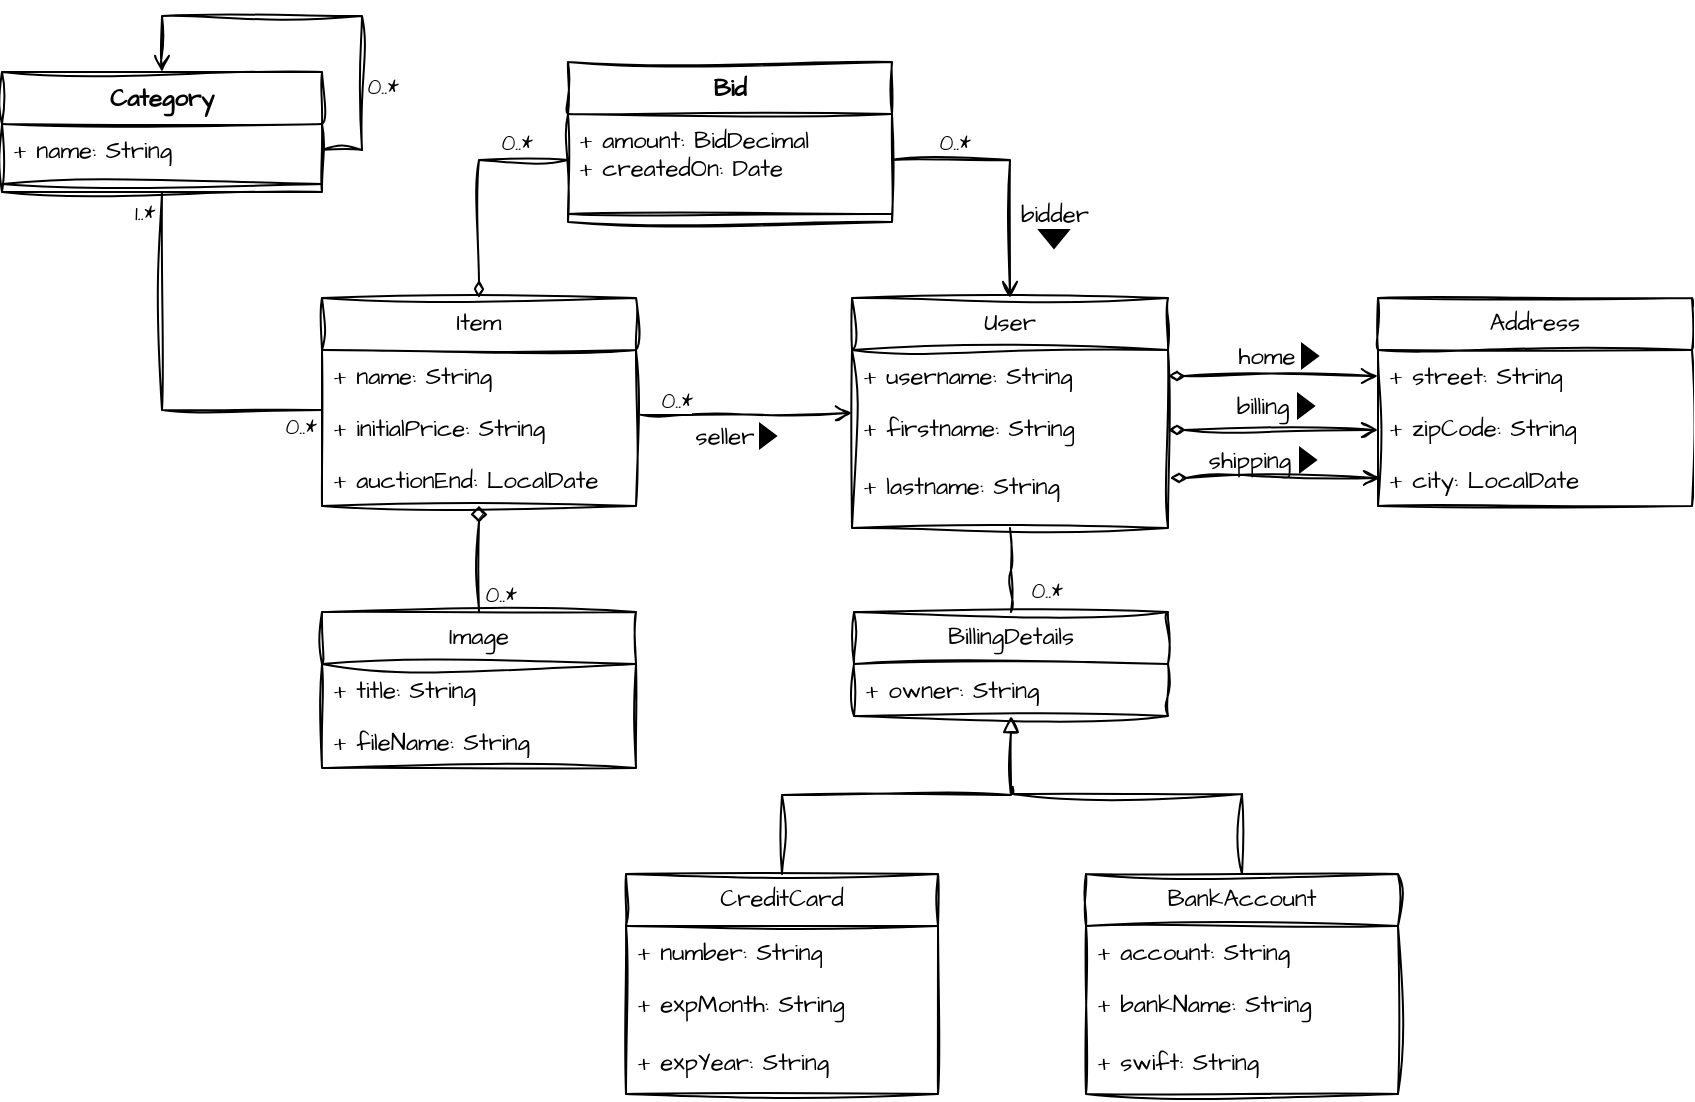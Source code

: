 <mxfile version="27.0.5">
  <diagram name="Page-1" id="e7e014a7-5840-1c2e-5031-d8a46d1fe8dd">
    <mxGraphModel dx="823" dy="589" grid="0" gridSize="10" guides="1" tooltips="1" connect="1" arrows="1" fold="1" page="1" pageScale="1" pageWidth="1169" pageHeight="826" background="none" math="0" shadow="0">
      <root>
        <mxCell id="0" />
        <mxCell id="1" parent="0" />
        <mxCell id="Zl65VLhQQUQDbp7KtbKe-51" style="edgeStyle=orthogonalEdgeStyle;rounded=0;sketch=1;hachureGap=4;jiggle=2;curveFitting=1;orthogonalLoop=1;jettySize=auto;html=1;fontFamily=Architects Daughter;fontSource=https%3A%2F%2Ffonts.googleapis.com%2Fcss%3Ffamily%3DArchitects%2BDaughter;endArrow=none;endFill=0;" parent="1" source="Zl65VLhQQUQDbp7KtbKe-41" target="Zl65VLhQQUQDbp7KtbKe-47" edge="1">
          <mxGeometry relative="1" as="geometry">
            <Array as="points">
              <mxPoint x="163" y="266" />
            </Array>
          </mxGeometry>
        </mxCell>
        <mxCell id="Zl65VLhQQUQDbp7KtbKe-52" value="1..*" style="edgeLabel;html=1;align=center;verticalAlign=middle;resizable=0;points=[];sketch=1;hachureGap=4;jiggle=2;curveFitting=1;fontFamily=Architects Daughter;fontSource=https%3A%2F%2Ffonts.googleapis.com%2Fcss%3Ffamily%3DArchitects%2BDaughter;" parent="Zl65VLhQQUQDbp7KtbKe-51" vertex="1" connectable="0">
          <mxGeometry x="-0.852" y="-1" relative="1" as="geometry">
            <mxPoint x="-8" y="-4" as="offset" />
          </mxGeometry>
        </mxCell>
        <mxCell id="Zl65VLhQQUQDbp7KtbKe-53" value="0..*" style="edgeLabel;html=1;align=center;verticalAlign=middle;resizable=0;points=[];sketch=1;hachureGap=4;jiggle=2;curveFitting=1;fontFamily=Architects Daughter;fontSource=https%3A%2F%2Ffonts.googleapis.com%2Fcss%3Ffamily%3DArchitects%2BDaughter;" parent="Zl65VLhQQUQDbp7KtbKe-51" vertex="1" connectable="0">
          <mxGeometry x="0.739" y="1" relative="1" as="geometry">
            <mxPoint x="13" y="9" as="offset" />
          </mxGeometry>
        </mxCell>
        <mxCell id="Zl65VLhQQUQDbp7KtbKe-41" value="Category" style="swimlane;fontStyle=1;align=center;verticalAlign=top;childLayout=stackLayout;horizontal=1;startSize=26;horizontalStack=0;resizeParent=1;resizeParentMax=0;resizeLast=0;collapsible=1;marginBottom=0;whiteSpace=wrap;html=1;sketch=1;hachureGap=4;jiggle=2;curveFitting=1;fontFamily=Architects Daughter;fontSource=https%3A%2F%2Ffonts.googleapis.com%2Fcss%3Ffamily%3DArchitects%2BDaughter;" parent="1" vertex="1">
          <mxGeometry x="83" y="97" width="160" height="60" as="geometry">
            <mxRectangle x="83" y="97" width="87" height="26" as="alternateBounds" />
          </mxGeometry>
        </mxCell>
        <mxCell id="Zl65VLhQQUQDbp7KtbKe-42" value="+ name: String" style="text;strokeColor=none;fillColor=none;align=left;verticalAlign=top;spacingLeft=4;spacingRight=4;overflow=hidden;rotatable=0;points=[[0,0.5],[1,0.5]];portConstraint=eastwest;whiteSpace=wrap;html=1;fontFamily=Architects Daughter;fontSource=https%3A%2F%2Ffonts.googleapis.com%2Fcss%3Ffamily%3DArchitects%2BDaughter;" parent="Zl65VLhQQUQDbp7KtbKe-41" vertex="1">
          <mxGeometry y="26" width="160" height="26" as="geometry" />
        </mxCell>
        <mxCell id="Zl65VLhQQUQDbp7KtbKe-43" value="" style="line;strokeWidth=1;fillColor=none;align=left;verticalAlign=middle;spacingTop=-1;spacingLeft=3;spacingRight=3;rotatable=0;labelPosition=right;points=[];portConstraint=eastwest;strokeColor=inherit;sketch=1;hachureGap=4;jiggle=2;curveFitting=1;fontFamily=Architects Daughter;fontSource=https%3A%2F%2Ffonts.googleapis.com%2Fcss%3Ffamily%3DArchitects%2BDaughter;" parent="Zl65VLhQQUQDbp7KtbKe-41" vertex="1">
          <mxGeometry y="52" width="160" height="8" as="geometry" />
        </mxCell>
        <mxCell id="Zl65VLhQQUQDbp7KtbKe-45" style="edgeStyle=orthogonalEdgeStyle;rounded=0;sketch=1;hachureGap=4;jiggle=2;curveFitting=1;orthogonalLoop=1;jettySize=auto;html=1;fontFamily=Architects Daughter;fontSource=https%3A%2F%2Ffonts.googleapis.com%2Fcss%3Ffamily%3DArchitects%2BDaughter;entryX=1;entryY=0.5;entryDx=0;entryDy=0;startArrow=open;startFill=0;endArrow=none;endFill=0;" parent="Zl65VLhQQUQDbp7KtbKe-41" source="Zl65VLhQQUQDbp7KtbKe-41" target="Zl65VLhQQUQDbp7KtbKe-42" edge="1">
          <mxGeometry relative="1" as="geometry">
            <mxPoint x="184.667" y="28" as="targetPoint" />
            <Array as="points">
              <mxPoint x="80" y="-28" />
              <mxPoint x="180" y="-28" />
              <mxPoint x="180" y="39" />
            </Array>
          </mxGeometry>
        </mxCell>
        <mxCell id="Zl65VLhQQUQDbp7KtbKe-46" value="0..*" style="edgeLabel;html=1;align=center;verticalAlign=middle;resizable=0;points=[];sketch=1;hachureGap=4;jiggle=2;curveFitting=1;fontFamily=Architects Daughter;fontSource=https%3A%2F%2Ffonts.googleapis.com%2Fcss%3Ffamily%3DArchitects%2BDaughter;" parent="Zl65VLhQQUQDbp7KtbKe-45" vertex="1" connectable="0">
          <mxGeometry x="0.507" y="-1" relative="1" as="geometry">
            <mxPoint x="11" y="1" as="offset" />
          </mxGeometry>
        </mxCell>
        <mxCell id="Zl65VLhQQUQDbp7KtbKe-47" value="Item" style="swimlane;fontStyle=0;childLayout=stackLayout;horizontal=1;startSize=26;fillColor=none;horizontalStack=0;resizeParent=1;resizeParentMax=0;resizeLast=0;collapsible=1;marginBottom=0;whiteSpace=wrap;html=1;sketch=1;hachureGap=4;jiggle=2;curveFitting=1;fontFamily=Architects Daughter;fontSource=https%3A%2F%2Ffonts.googleapis.com%2Fcss%3Ffamily%3DArchitects%2BDaughter;" parent="1" vertex="1">
          <mxGeometry x="243" y="210" width="157" height="104" as="geometry" />
        </mxCell>
        <mxCell id="Zl65VLhQQUQDbp7KtbKe-48" value="+ name: String" style="text;strokeColor=none;fillColor=none;align=left;verticalAlign=top;spacingLeft=4;spacingRight=4;overflow=hidden;rotatable=0;points=[[0,0.5],[1,0.5]];portConstraint=eastwest;whiteSpace=wrap;html=1;fontFamily=Architects Daughter;fontSource=https%3A%2F%2Ffonts.googleapis.com%2Fcss%3Ffamily%3DArchitects%2BDaughter;" parent="Zl65VLhQQUQDbp7KtbKe-47" vertex="1">
          <mxGeometry y="26" width="157" height="26" as="geometry" />
        </mxCell>
        <mxCell id="Zl65VLhQQUQDbp7KtbKe-49" value="+ initialPrice: String" style="text;strokeColor=none;fillColor=none;align=left;verticalAlign=top;spacingLeft=4;spacingRight=4;overflow=hidden;rotatable=0;points=[[0,0.5],[1,0.5]];portConstraint=eastwest;whiteSpace=wrap;html=1;fontFamily=Architects Daughter;fontSource=https%3A%2F%2Ffonts.googleapis.com%2Fcss%3Ffamily%3DArchitects%2BDaughter;" parent="Zl65VLhQQUQDbp7KtbKe-47" vertex="1">
          <mxGeometry y="52" width="157" height="26" as="geometry" />
        </mxCell>
        <mxCell id="Zl65VLhQQUQDbp7KtbKe-50" value="+ auctionEnd: LocalDate" style="text;strokeColor=none;fillColor=none;align=left;verticalAlign=top;spacingLeft=4;spacingRight=4;overflow=hidden;rotatable=0;points=[[0,0.5],[1,0.5]];portConstraint=eastwest;whiteSpace=wrap;html=1;fontFamily=Architects Daughter;fontSource=https%3A%2F%2Ffonts.googleapis.com%2Fcss%3Ffamily%3DArchitects%2BDaughter;" parent="Zl65VLhQQUQDbp7KtbKe-47" vertex="1">
          <mxGeometry y="78" width="157" height="26" as="geometry" />
        </mxCell>
        <mxCell id="Zl65VLhQQUQDbp7KtbKe-58" style="edgeStyle=orthogonalEdgeStyle;rounded=0;sketch=1;hachureGap=4;jiggle=2;curveFitting=1;orthogonalLoop=1;jettySize=auto;html=1;entryX=0.5;entryY=1;entryDx=0;entryDy=0;fontFamily=Architects Daughter;fontSource=https%3A%2F%2Ffonts.googleapis.com%2Fcss%3Ffamily%3DArchitects%2BDaughter;endArrow=diamond;endFill=1;" parent="1" source="Zl65VLhQQUQDbp7KtbKe-54" target="Zl65VLhQQUQDbp7KtbKe-47" edge="1">
          <mxGeometry relative="1" as="geometry" />
        </mxCell>
        <mxCell id="Zl65VLhQQUQDbp7KtbKe-59" value="0..*" style="edgeLabel;html=1;align=center;verticalAlign=middle;resizable=0;points=[];sketch=1;hachureGap=4;jiggle=2;curveFitting=1;fontFamily=Architects Daughter;fontSource=https%3A%2F%2Ffonts.googleapis.com%2Fcss%3Ffamily%3DArchitects%2BDaughter;" parent="Zl65VLhQQUQDbp7KtbKe-58" vertex="1" connectable="0">
          <mxGeometry x="-0.069" y="3" relative="1" as="geometry">
            <mxPoint x="13" y="15" as="offset" />
          </mxGeometry>
        </mxCell>
        <mxCell id="Zl65VLhQQUQDbp7KtbKe-54" value="Image" style="swimlane;fontStyle=0;childLayout=stackLayout;horizontal=1;startSize=26;fillColor=none;horizontalStack=0;resizeParent=1;resizeParentMax=0;resizeLast=0;collapsible=1;marginBottom=0;whiteSpace=wrap;html=1;sketch=1;hachureGap=4;jiggle=2;curveFitting=1;fontFamily=Architects Daughter;fontSource=https%3A%2F%2Ffonts.googleapis.com%2Fcss%3Ffamily%3DArchitects%2BDaughter;" parent="1" vertex="1">
          <mxGeometry x="243" y="367" width="157" height="78" as="geometry" />
        </mxCell>
        <mxCell id="Zl65VLhQQUQDbp7KtbKe-55" value="+ title: String" style="text;strokeColor=none;fillColor=none;align=left;verticalAlign=top;spacingLeft=4;spacingRight=4;overflow=hidden;rotatable=0;points=[[0,0.5],[1,0.5]];portConstraint=eastwest;whiteSpace=wrap;html=1;fontFamily=Architects Daughter;fontSource=https%3A%2F%2Ffonts.googleapis.com%2Fcss%3Ffamily%3DArchitects%2BDaughter;" parent="Zl65VLhQQUQDbp7KtbKe-54" vertex="1">
          <mxGeometry y="26" width="157" height="26" as="geometry" />
        </mxCell>
        <mxCell id="Zl65VLhQQUQDbp7KtbKe-56" value="+ fileName: String" style="text;strokeColor=none;fillColor=none;align=left;verticalAlign=top;spacingLeft=4;spacingRight=4;overflow=hidden;rotatable=0;points=[[0,0.5],[1,0.5]];portConstraint=eastwest;whiteSpace=wrap;html=1;fontFamily=Architects Daughter;fontSource=https%3A%2F%2Ffonts.googleapis.com%2Fcss%3Ffamily%3DArchitects%2BDaughter;" parent="Zl65VLhQQUQDbp7KtbKe-54" vertex="1">
          <mxGeometry y="52" width="157" height="26" as="geometry" />
        </mxCell>
        <mxCell id="Zl65VLhQQUQDbp7KtbKe-60" value="User" style="swimlane;fontStyle=0;childLayout=stackLayout;horizontal=1;startSize=26;fillColor=none;horizontalStack=0;resizeParent=1;resizeParentMax=0;resizeLast=0;collapsible=1;marginBottom=0;whiteSpace=wrap;html=1;sketch=1;hachureGap=4;jiggle=2;curveFitting=1;fontFamily=Architects Daughter;fontSource=https%3A%2F%2Ffonts.googleapis.com%2Fcss%3Ffamily%3DArchitects%2BDaughter;" parent="1" vertex="1">
          <mxGeometry x="508" y="210" width="158" height="115" as="geometry" />
        </mxCell>
        <mxCell id="Zl65VLhQQUQDbp7KtbKe-61" value="+ username: String" style="text;strokeColor=none;fillColor=none;align=left;verticalAlign=top;spacingLeft=4;spacingRight=4;overflow=hidden;rotatable=0;points=[[0,0.5],[1,0.5]];portConstraint=eastwest;whiteSpace=wrap;html=1;fontFamily=Architects Daughter;fontSource=https%3A%2F%2Ffonts.googleapis.com%2Fcss%3Ffamily%3DArchitects%2BDaughter;" parent="Zl65VLhQQUQDbp7KtbKe-60" vertex="1">
          <mxGeometry y="26" width="158" height="26" as="geometry" />
        </mxCell>
        <mxCell id="Zl65VLhQQUQDbp7KtbKe-62" value="+ firstname: String&lt;div&gt;&lt;br&gt;&lt;div&gt;+ lastname: String&lt;/div&gt;&lt;/div&gt;" style="text;strokeColor=none;fillColor=none;align=left;verticalAlign=top;spacingLeft=4;spacingRight=4;overflow=hidden;rotatable=0;points=[[0,0.5],[1,0.5]];portConstraint=eastwest;whiteSpace=wrap;html=1;fontFamily=Architects Daughter;fontSource=https%3A%2F%2Ffonts.googleapis.com%2Fcss%3Ffamily%3DArchitects%2BDaughter;" parent="Zl65VLhQQUQDbp7KtbKe-60" vertex="1">
          <mxGeometry y="52" width="158" height="63" as="geometry" />
        </mxCell>
        <mxCell id="Zl65VLhQQUQDbp7KtbKe-64" style="edgeStyle=orthogonalEdgeStyle;rounded=0;sketch=1;hachureGap=4;jiggle=2;curveFitting=1;orthogonalLoop=1;jettySize=auto;html=1;entryX=0;entryY=0.5;entryDx=0;entryDy=0;fontFamily=Architects Daughter;fontSource=https%3A%2F%2Ffonts.googleapis.com%2Fcss%3Ffamily%3DArchitects%2BDaughter;exitX=1.015;exitY=0.244;exitDx=0;exitDy=0;exitPerimeter=0;endArrow=open;endFill=0;" parent="1" source="Zl65VLhQQUQDbp7KtbKe-49" target="Zl65VLhQQUQDbp7KtbKe-60" edge="1">
          <mxGeometry relative="1" as="geometry" />
        </mxCell>
        <mxCell id="Zl65VLhQQUQDbp7KtbKe-66" value="0..*" style="edgeLabel;html=1;align=center;verticalAlign=middle;resizable=0;points=[];sketch=1;hachureGap=4;jiggle=2;curveFitting=1;fontFamily=Architects Daughter;fontSource=https%3A%2F%2Ffonts.googleapis.com%2Fcss%3Ffamily%3DArchitects%2BDaughter;" parent="Zl65VLhQQUQDbp7KtbKe-64" vertex="1" connectable="0">
          <mxGeometry x="-0.577" y="2" relative="1" as="geometry">
            <mxPoint x="-5" y="-6" as="offset" />
          </mxGeometry>
        </mxCell>
        <mxCell id="Zl65VLhQQUQDbp7KtbKe-70" value="Bid" style="swimlane;fontStyle=1;align=center;verticalAlign=top;childLayout=stackLayout;horizontal=1;startSize=26;horizontalStack=0;resizeParent=1;resizeParentMax=0;resizeLast=0;collapsible=1;marginBottom=0;whiteSpace=wrap;html=1;sketch=1;hachureGap=4;jiggle=2;curveFitting=1;fontFamily=Architects Daughter;fontSource=https%3A%2F%2Ffonts.googleapis.com%2Fcss%3Ffamily%3DArchitects%2BDaughter;" parent="1" vertex="1">
          <mxGeometry x="366" y="92" width="162" height="80" as="geometry">
            <mxRectangle x="83" y="97" width="87" height="26" as="alternateBounds" />
          </mxGeometry>
        </mxCell>
        <mxCell id="Zl65VLhQQUQDbp7KtbKe-71" value="+ amount: BidDecimal&lt;div&gt;+ createdOn: Date&lt;/div&gt;" style="text;strokeColor=none;fillColor=none;align=left;verticalAlign=top;spacingLeft=4;spacingRight=4;overflow=hidden;rotatable=0;points=[[0,0.5],[1,0.5]];portConstraint=eastwest;whiteSpace=wrap;html=1;fontFamily=Architects Daughter;fontSource=https%3A%2F%2Ffonts.googleapis.com%2Fcss%3Ffamily%3DArchitects%2BDaughter;" parent="Zl65VLhQQUQDbp7KtbKe-70" vertex="1">
          <mxGeometry y="26" width="162" height="46" as="geometry" />
        </mxCell>
        <mxCell id="Zl65VLhQQUQDbp7KtbKe-72" value="" style="line;strokeWidth=1;fillColor=none;align=left;verticalAlign=middle;spacingTop=-1;spacingLeft=3;spacingRight=3;rotatable=0;labelPosition=right;points=[];portConstraint=eastwest;strokeColor=inherit;sketch=1;hachureGap=4;jiggle=2;curveFitting=1;fontFamily=Architects Daughter;fontSource=https%3A%2F%2Ffonts.googleapis.com%2Fcss%3Ffamily%3DArchitects%2BDaughter;" parent="Zl65VLhQQUQDbp7KtbKe-70" vertex="1">
          <mxGeometry y="72" width="162" height="8" as="geometry" />
        </mxCell>
        <mxCell id="Zl65VLhQQUQDbp7KtbKe-76" style="edgeStyle=orthogonalEdgeStyle;rounded=0;sketch=1;hachureGap=4;jiggle=2;curveFitting=1;orthogonalLoop=1;jettySize=auto;html=1;fontFamily=Architects Daughter;fontSource=https%3A%2F%2Ffonts.googleapis.com%2Fcss%3Ffamily%3DArchitects%2BDaughter;endArrow=diamondThin;endFill=1;" parent="1" source="Zl65VLhQQUQDbp7KtbKe-71" target="Zl65VLhQQUQDbp7KtbKe-47" edge="1">
          <mxGeometry relative="1" as="geometry" />
        </mxCell>
        <mxCell id="Zl65VLhQQUQDbp7KtbKe-101" value="0..*" style="edgeLabel;html=1;align=center;verticalAlign=middle;resizable=0;points=[];sketch=1;hachureGap=4;jiggle=2;curveFitting=1;fontFamily=Architects Daughter;fontSource=https%3A%2F%2Ffonts.googleapis.com%2Fcss%3Ffamily%3DArchitects%2BDaughter;" parent="Zl65VLhQQUQDbp7KtbKe-76" vertex="1" connectable="0">
          <mxGeometry x="-0.43" y="1" relative="1" as="geometry">
            <mxPoint x="6" y="-10" as="offset" />
          </mxGeometry>
        </mxCell>
        <mxCell id="Zl65VLhQQUQDbp7KtbKe-77" style="edgeStyle=orthogonalEdgeStyle;rounded=0;sketch=1;hachureGap=4;jiggle=2;curveFitting=1;orthogonalLoop=1;jettySize=auto;html=1;fontFamily=Architects Daughter;fontSource=https%3A%2F%2Ffonts.googleapis.com%2Fcss%3Ffamily%3DArchitects%2BDaughter;endArrow=open;endFill=0;" parent="1" source="Zl65VLhQQUQDbp7KtbKe-71" target="Zl65VLhQQUQDbp7KtbKe-60" edge="1">
          <mxGeometry relative="1" as="geometry" />
        </mxCell>
        <mxCell id="Zl65VLhQQUQDbp7KtbKe-102" value="0..*" style="edgeLabel;html=1;align=center;verticalAlign=middle;resizable=0;points=[];sketch=1;hachureGap=4;jiggle=2;curveFitting=1;fontFamily=Architects Daughter;fontSource=https%3A%2F%2Ffonts.googleapis.com%2Fcss%3Ffamily%3DArchitects%2BDaughter;" parent="Zl65VLhQQUQDbp7KtbKe-77" vertex="1" connectable="0">
          <mxGeometry x="-0.318" y="1" relative="1" as="geometry">
            <mxPoint x="-13" y="-8" as="offset" />
          </mxGeometry>
        </mxCell>
        <mxCell id="Zl65VLhQQUQDbp7KtbKe-79" value="" style="group" parent="1" vertex="1" connectable="0">
          <mxGeometry x="426" y="272" width="44" height="15" as="geometry" />
        </mxCell>
        <mxCell id="Zl65VLhQQUQDbp7KtbKe-67" value="seller" style="text;html=1;align=center;verticalAlign=middle;whiteSpace=wrap;rounded=0;fontFamily=Architects Daughter;fontSource=https%3A%2F%2Ffonts.googleapis.com%2Fcss%3Ffamily%3DArchitects%2BDaughter;" parent="Zl65VLhQQUQDbp7KtbKe-79" vertex="1">
          <mxGeometry width="37" height="15" as="geometry" />
        </mxCell>
        <mxCell id="Zl65VLhQQUQDbp7KtbKe-69" value="" style="shape=mxgraph.arrows2.wedgeArrow;html=1;bendable=0;startWidth=6;fillColor=strokeColor;defaultFillColor=invert;defaultGradientColor=invert;rounded=0;" parent="Zl65VLhQQUQDbp7KtbKe-79" edge="1">
          <mxGeometry width="100" height="100" relative="1" as="geometry">
            <mxPoint x="36" y="7" as="sourcePoint" />
            <mxPoint x="44" y="7" as="targetPoint" />
          </mxGeometry>
        </mxCell>
        <mxCell id="Zl65VLhQQUQDbp7KtbKe-80" value="Address" style="swimlane;fontStyle=0;childLayout=stackLayout;horizontal=1;startSize=26;fillColor=none;horizontalStack=0;resizeParent=1;resizeParentMax=0;resizeLast=0;collapsible=1;marginBottom=0;whiteSpace=wrap;html=1;sketch=1;hachureGap=4;jiggle=2;curveFitting=1;fontFamily=Architects Daughter;fontSource=https%3A%2F%2Ffonts.googleapis.com%2Fcss%3Ffamily%3DArchitects%2BDaughter;" parent="1" vertex="1">
          <mxGeometry x="771" y="210" width="157" height="104" as="geometry" />
        </mxCell>
        <mxCell id="Zl65VLhQQUQDbp7KtbKe-81" value="+ street: String" style="text;strokeColor=none;fillColor=none;align=left;verticalAlign=top;spacingLeft=4;spacingRight=4;overflow=hidden;rotatable=0;points=[[0,0.5],[1,0.5]];portConstraint=eastwest;whiteSpace=wrap;html=1;fontFamily=Architects Daughter;fontSource=https%3A%2F%2Ffonts.googleapis.com%2Fcss%3Ffamily%3DArchitects%2BDaughter;" parent="Zl65VLhQQUQDbp7KtbKe-80" vertex="1">
          <mxGeometry y="26" width="157" height="26" as="geometry" />
        </mxCell>
        <mxCell id="Zl65VLhQQUQDbp7KtbKe-82" value="+ zipCode: String" style="text;strokeColor=none;fillColor=none;align=left;verticalAlign=top;spacingLeft=4;spacingRight=4;overflow=hidden;rotatable=0;points=[[0,0.5],[1,0.5]];portConstraint=eastwest;whiteSpace=wrap;html=1;fontFamily=Architects Daughter;fontSource=https%3A%2F%2Ffonts.googleapis.com%2Fcss%3Ffamily%3DArchitects%2BDaughter;" parent="Zl65VLhQQUQDbp7KtbKe-80" vertex="1">
          <mxGeometry y="52" width="157" height="26" as="geometry" />
        </mxCell>
        <mxCell id="Zl65VLhQQUQDbp7KtbKe-83" value="+ city: LocalDate" style="text;strokeColor=none;fillColor=none;align=left;verticalAlign=top;spacingLeft=4;spacingRight=4;overflow=hidden;rotatable=0;points=[[0,0.5],[1,0.5]];portConstraint=eastwest;whiteSpace=wrap;html=1;fontFamily=Architects Daughter;fontSource=https%3A%2F%2Ffonts.googleapis.com%2Fcss%3Ffamily%3DArchitects%2BDaughter;" parent="Zl65VLhQQUQDbp7KtbKe-80" vertex="1">
          <mxGeometry y="78" width="157" height="26" as="geometry" />
        </mxCell>
        <mxCell id="Zl65VLhQQUQDbp7KtbKe-84" style="edgeStyle=orthogonalEdgeStyle;rounded=0;sketch=1;hachureGap=4;jiggle=2;curveFitting=1;orthogonalLoop=1;jettySize=auto;html=1;entryX=0;entryY=0.5;entryDx=0;entryDy=0;fontFamily=Architects Daughter;fontSource=https%3A%2F%2Ffonts.googleapis.com%2Fcss%3Ffamily%3DArchitects%2BDaughter;startArrow=diamondThin;startFill=1;endArrow=open;endFill=0;" parent="1" source="Zl65VLhQQUQDbp7KtbKe-61" target="Zl65VLhQQUQDbp7KtbKe-81" edge="1">
          <mxGeometry relative="1" as="geometry" />
        </mxCell>
        <mxCell id="Zl65VLhQQUQDbp7KtbKe-85" value="" style="group" parent="1" vertex="1" connectable="0">
          <mxGeometry x="697" y="232" width="44" height="15" as="geometry" />
        </mxCell>
        <mxCell id="Zl65VLhQQUQDbp7KtbKe-86" value="home" style="text;html=1;align=center;verticalAlign=middle;whiteSpace=wrap;rounded=0;fontFamily=Architects Daughter;fontSource=https%3A%2F%2Ffonts.googleapis.com%2Fcss%3Ffamily%3DArchitects%2BDaughter;" parent="Zl65VLhQQUQDbp7KtbKe-85" vertex="1">
          <mxGeometry width="37" height="15" as="geometry" />
        </mxCell>
        <mxCell id="Zl65VLhQQUQDbp7KtbKe-87" value="" style="shape=mxgraph.arrows2.wedgeArrow;html=1;bendable=0;startWidth=6;fillColor=strokeColor;defaultFillColor=invert;defaultGradientColor=invert;rounded=0;" parent="Zl65VLhQQUQDbp7KtbKe-85" edge="1">
          <mxGeometry width="100" height="100" relative="1" as="geometry">
            <mxPoint x="36" y="7" as="sourcePoint" />
            <mxPoint x="44" y="7" as="targetPoint" />
          </mxGeometry>
        </mxCell>
        <mxCell id="Zl65VLhQQUQDbp7KtbKe-88" style="edgeStyle=orthogonalEdgeStyle;rounded=0;sketch=1;hachureGap=4;jiggle=2;curveFitting=1;orthogonalLoop=1;jettySize=auto;html=1;entryX=0;entryY=0.5;entryDx=0;entryDy=0;fontFamily=Architects Daughter;fontSource=https%3A%2F%2Ffonts.googleapis.com%2Fcss%3Ffamily%3DArchitects%2BDaughter;startArrow=diamondThin;startFill=1;endArrow=open;endFill=0;" parent="1" edge="1">
          <mxGeometry relative="1" as="geometry">
            <mxPoint x="666" y="276" as="sourcePoint" />
            <mxPoint x="771" y="276" as="targetPoint" />
          </mxGeometry>
        </mxCell>
        <mxCell id="Zl65VLhQQUQDbp7KtbKe-90" value="" style="group" parent="1" vertex="1" connectable="0">
          <mxGeometry x="695" y="257" width="44" height="15" as="geometry" />
        </mxCell>
        <mxCell id="Zl65VLhQQUQDbp7KtbKe-91" value="billing" style="text;html=1;align=center;verticalAlign=middle;whiteSpace=wrap;rounded=0;fontFamily=Architects Daughter;fontSource=https%3A%2F%2Ffonts.googleapis.com%2Fcss%3Ffamily%3DArchitects%2BDaughter;" parent="Zl65VLhQQUQDbp7KtbKe-90" vertex="1">
          <mxGeometry width="37" height="15" as="geometry" />
        </mxCell>
        <mxCell id="Zl65VLhQQUQDbp7KtbKe-92" value="" style="shape=mxgraph.arrows2.wedgeArrow;html=1;bendable=0;startWidth=6;fillColor=strokeColor;defaultFillColor=invert;defaultGradientColor=invert;rounded=0;" parent="Zl65VLhQQUQDbp7KtbKe-90" edge="1">
          <mxGeometry width="100" height="100" relative="1" as="geometry">
            <mxPoint x="36" y="7" as="sourcePoint" />
            <mxPoint x="44" y="7" as="targetPoint" />
          </mxGeometry>
        </mxCell>
        <mxCell id="Zl65VLhQQUQDbp7KtbKe-93" style="edgeStyle=orthogonalEdgeStyle;rounded=0;sketch=1;hachureGap=4;jiggle=2;curveFitting=1;orthogonalLoop=1;jettySize=auto;html=1;entryX=0;entryY=0.5;entryDx=0;entryDy=0;fontFamily=Architects Daughter;fontSource=https%3A%2F%2Ffonts.googleapis.com%2Fcss%3Ffamily%3DArchitects%2BDaughter;startArrow=diamondThin;startFill=1;endArrow=open;endFill=0;" parent="1" edge="1">
          <mxGeometry relative="1" as="geometry">
            <mxPoint x="667" y="300" as="sourcePoint" />
            <mxPoint x="772" y="300" as="targetPoint" />
          </mxGeometry>
        </mxCell>
        <mxCell id="Zl65VLhQQUQDbp7KtbKe-94" value="" style="group" parent="1" vertex="1" connectable="0">
          <mxGeometry x="696" y="284" width="44" height="15" as="geometry" />
        </mxCell>
        <mxCell id="Zl65VLhQQUQDbp7KtbKe-95" value="shipping" style="text;html=1;align=center;verticalAlign=middle;whiteSpace=wrap;rounded=0;fontFamily=Architects Daughter;fontSource=https%3A%2F%2Ffonts.googleapis.com%2Fcss%3Ffamily%3DArchitects%2BDaughter;" parent="Zl65VLhQQUQDbp7KtbKe-94" vertex="1">
          <mxGeometry x="-3" width="28" height="15" as="geometry" />
        </mxCell>
        <mxCell id="Zl65VLhQQUQDbp7KtbKe-96" value="" style="shape=mxgraph.arrows2.wedgeArrow;html=1;bendable=0;startWidth=6;fillColor=strokeColor;defaultFillColor=invert;defaultGradientColor=invert;rounded=0;" parent="Zl65VLhQQUQDbp7KtbKe-94" edge="1">
          <mxGeometry width="100" height="100" relative="1" as="geometry">
            <mxPoint x="36" y="7" as="sourcePoint" />
            <mxPoint x="44" y="7" as="targetPoint" />
          </mxGeometry>
        </mxCell>
        <mxCell id="Zl65VLhQQUQDbp7KtbKe-100" value="0..*" style="edgeStyle=orthogonalEdgeStyle;rounded=0;sketch=1;hachureGap=4;jiggle=2;curveFitting=1;orthogonalLoop=1;jettySize=auto;html=1;entryX=0.5;entryY=1;entryDx=0;entryDy=0;fontFamily=Architects Daughter;fontSource=https%3A%2F%2Ffonts.googleapis.com%2Fcss%3Ffamily%3DArchitects%2BDaughter;endArrow=none;endFill=0;" parent="1" source="Zl65VLhQQUQDbp7KtbKe-97" target="Zl65VLhQQUQDbp7KtbKe-60" edge="1">
          <mxGeometry x="-0.483" y="-17" relative="1" as="geometry">
            <mxPoint as="offset" />
          </mxGeometry>
        </mxCell>
        <mxCell id="Zl65VLhQQUQDbp7KtbKe-97" value="BillingDetails" style="swimlane;fontStyle=0;childLayout=stackLayout;horizontal=1;startSize=26;fillColor=none;horizontalStack=0;resizeParent=1;resizeParentMax=0;resizeLast=0;collapsible=1;marginBottom=0;whiteSpace=wrap;html=1;sketch=1;hachureGap=4;jiggle=2;curveFitting=1;fontFamily=Architects Daughter;fontSource=https%3A%2F%2Ffonts.googleapis.com%2Fcss%3Ffamily%3DArchitects%2BDaughter;" parent="1" vertex="1">
          <mxGeometry x="509" y="367" width="157" height="52" as="geometry" />
        </mxCell>
        <mxCell id="Zl65VLhQQUQDbp7KtbKe-98" value="+ owner: String" style="text;strokeColor=none;fillColor=none;align=left;verticalAlign=top;spacingLeft=4;spacingRight=4;overflow=hidden;rotatable=0;points=[[0,0.5],[1,0.5]];portConstraint=eastwest;whiteSpace=wrap;html=1;fontFamily=Architects Daughter;fontSource=https%3A%2F%2Ffonts.googleapis.com%2Fcss%3Ffamily%3DArchitects%2BDaughter;" parent="Zl65VLhQQUQDbp7KtbKe-97" vertex="1">
          <mxGeometry y="26" width="157" height="26" as="geometry" />
        </mxCell>
        <mxCell id="Zl65VLhQQUQDbp7KtbKe-110" value="" style="group" parent="1" vertex="1" connectable="0">
          <mxGeometry x="591" y="161" width="44" height="24" as="geometry" />
        </mxCell>
        <mxCell id="Zl65VLhQQUQDbp7KtbKe-104" value="" style="group" parent="Zl65VLhQQUQDbp7KtbKe-110" vertex="1" connectable="0">
          <mxGeometry width="44" height="15" as="geometry" />
        </mxCell>
        <mxCell id="Zl65VLhQQUQDbp7KtbKe-105" value="bidder" style="text;html=1;align=center;verticalAlign=middle;whiteSpace=wrap;rounded=0;fontFamily=Architects Daughter;fontSource=https%3A%2F%2Ffonts.googleapis.com%2Fcss%3Ffamily%3DArchitects%2BDaughter;" parent="Zl65VLhQQUQDbp7KtbKe-104" vertex="1">
          <mxGeometry width="37" height="15" as="geometry" />
        </mxCell>
        <mxCell id="Zl65VLhQQUQDbp7KtbKe-108" value="" style="shape=mxgraph.arrows2.wedgeArrow;html=1;bendable=0;startWidth=7.333;fillColor=strokeColor;defaultFillColor=invert;defaultGradientColor=invert;rounded=0;" parent="Zl65VLhQQUQDbp7KtbKe-110" edge="1">
          <mxGeometry width="100" height="100" relative="1" as="geometry">
            <mxPoint x="18" y="15" as="sourcePoint" />
            <mxPoint x="18" y="24" as="targetPoint" />
          </mxGeometry>
        </mxCell>
        <mxCell id="Zl65VLhQQUQDbp7KtbKe-119" style="edgeStyle=orthogonalEdgeStyle;rounded=0;sketch=1;hachureGap=4;jiggle=2;curveFitting=1;orthogonalLoop=1;jettySize=auto;html=1;entryX=0.5;entryY=1;entryDx=0;entryDy=0;fontFamily=Architects Daughter;fontSource=https%3A%2F%2Ffonts.googleapis.com%2Fcss%3Ffamily%3DArchitects%2BDaughter;endArrow=block;endFill=0;" parent="1" source="Zl65VLhQQUQDbp7KtbKe-111" target="Zl65VLhQQUQDbp7KtbKe-97" edge="1">
          <mxGeometry relative="1" as="geometry" />
        </mxCell>
        <mxCell id="Zl65VLhQQUQDbp7KtbKe-111" value="CreditCard" style="swimlane;fontStyle=0;childLayout=stackLayout;horizontal=1;startSize=26;fillColor=none;horizontalStack=0;resizeParent=1;resizeParentMax=0;resizeLast=0;collapsible=1;marginBottom=0;whiteSpace=wrap;html=1;sketch=1;hachureGap=4;jiggle=2;curveFitting=1;fontFamily=Architects Daughter;fontSource=https%3A%2F%2Ffonts.googleapis.com%2Fcss%3Ffamily%3DArchitects%2BDaughter;" parent="1" vertex="1">
          <mxGeometry x="395" y="498" width="156" height="110" as="geometry" />
        </mxCell>
        <mxCell id="Zl65VLhQQUQDbp7KtbKe-112" value="+ number: String" style="text;strokeColor=none;fillColor=none;align=left;verticalAlign=top;spacingLeft=4;spacingRight=4;overflow=hidden;rotatable=0;points=[[0,0.5],[1,0.5]];portConstraint=eastwest;whiteSpace=wrap;html=1;fontFamily=Architects Daughter;fontSource=https%3A%2F%2Ffonts.googleapis.com%2Fcss%3Ffamily%3DArchitects%2BDaughter;" parent="Zl65VLhQQUQDbp7KtbKe-111" vertex="1">
          <mxGeometry y="26" width="156" height="26" as="geometry" />
        </mxCell>
        <mxCell id="Zl65VLhQQUQDbp7KtbKe-113" value="+ expMonth: String&lt;div&gt;&lt;br&gt;&lt;/div&gt;&lt;div&gt;+ expYear: String&lt;/div&gt;" style="text;strokeColor=none;fillColor=none;align=left;verticalAlign=top;spacingLeft=4;spacingRight=4;overflow=hidden;rotatable=0;points=[[0,0.5],[1,0.5]];portConstraint=eastwest;whiteSpace=wrap;html=1;fontFamily=Architects Daughter;fontSource=https%3A%2F%2Ffonts.googleapis.com%2Fcss%3Ffamily%3DArchitects%2BDaughter;" parent="Zl65VLhQQUQDbp7KtbKe-111" vertex="1">
          <mxGeometry y="52" width="156" height="58" as="geometry" />
        </mxCell>
        <mxCell id="Zl65VLhQQUQDbp7KtbKe-120" style="edgeStyle=orthogonalEdgeStyle;rounded=0;sketch=1;hachureGap=4;jiggle=2;curveFitting=1;orthogonalLoop=1;jettySize=auto;html=1;fontFamily=Architects Daughter;fontSource=https%3A%2F%2Ffonts.googleapis.com%2Fcss%3Ffamily%3DArchitects%2BDaughter;endArrow=none;endFill=0;" parent="1" source="Zl65VLhQQUQDbp7KtbKe-115" edge="1">
          <mxGeometry relative="1" as="geometry">
            <mxPoint x="588.333" y="454.333" as="targetPoint" />
            <Array as="points">
              <mxPoint x="703" y="458" />
              <mxPoint x="588" y="458" />
            </Array>
          </mxGeometry>
        </mxCell>
        <mxCell id="Zl65VLhQQUQDbp7KtbKe-115" value="BankAccount" style="swimlane;fontStyle=0;childLayout=stackLayout;horizontal=1;startSize=26;fillColor=none;horizontalStack=0;resizeParent=1;resizeParentMax=0;resizeLast=0;collapsible=1;marginBottom=0;whiteSpace=wrap;html=1;sketch=1;hachureGap=4;jiggle=2;curveFitting=1;fontFamily=Architects Daughter;fontSource=https%3A%2F%2Ffonts.googleapis.com%2Fcss%3Ffamily%3DArchitects%2BDaughter;" parent="1" vertex="1">
          <mxGeometry x="625" y="498" width="156" height="110" as="geometry" />
        </mxCell>
        <mxCell id="Zl65VLhQQUQDbp7KtbKe-116" value="+ account: String" style="text;strokeColor=none;fillColor=none;align=left;verticalAlign=top;spacingLeft=4;spacingRight=4;overflow=hidden;rotatable=0;points=[[0,0.5],[1,0.5]];portConstraint=eastwest;whiteSpace=wrap;html=1;fontFamily=Architects Daughter;fontSource=https%3A%2F%2Ffonts.googleapis.com%2Fcss%3Ffamily%3DArchitects%2BDaughter;" parent="Zl65VLhQQUQDbp7KtbKe-115" vertex="1">
          <mxGeometry y="26" width="156" height="26" as="geometry" />
        </mxCell>
        <mxCell id="Zl65VLhQQUQDbp7KtbKe-117" value="+ bankName: String&lt;div&gt;&lt;br&gt;&lt;/div&gt;&lt;div&gt;+ swift: String&lt;/div&gt;" style="text;strokeColor=none;fillColor=none;align=left;verticalAlign=top;spacingLeft=4;spacingRight=4;overflow=hidden;rotatable=0;points=[[0,0.5],[1,0.5]];portConstraint=eastwest;whiteSpace=wrap;html=1;fontFamily=Architects Daughter;fontSource=https%3A%2F%2Ffonts.googleapis.com%2Fcss%3Ffamily%3DArchitects%2BDaughter;" parent="Zl65VLhQQUQDbp7KtbKe-115" vertex="1">
          <mxGeometry y="52" width="156" height="58" as="geometry" />
        </mxCell>
      </root>
    </mxGraphModel>
  </diagram>
</mxfile>
